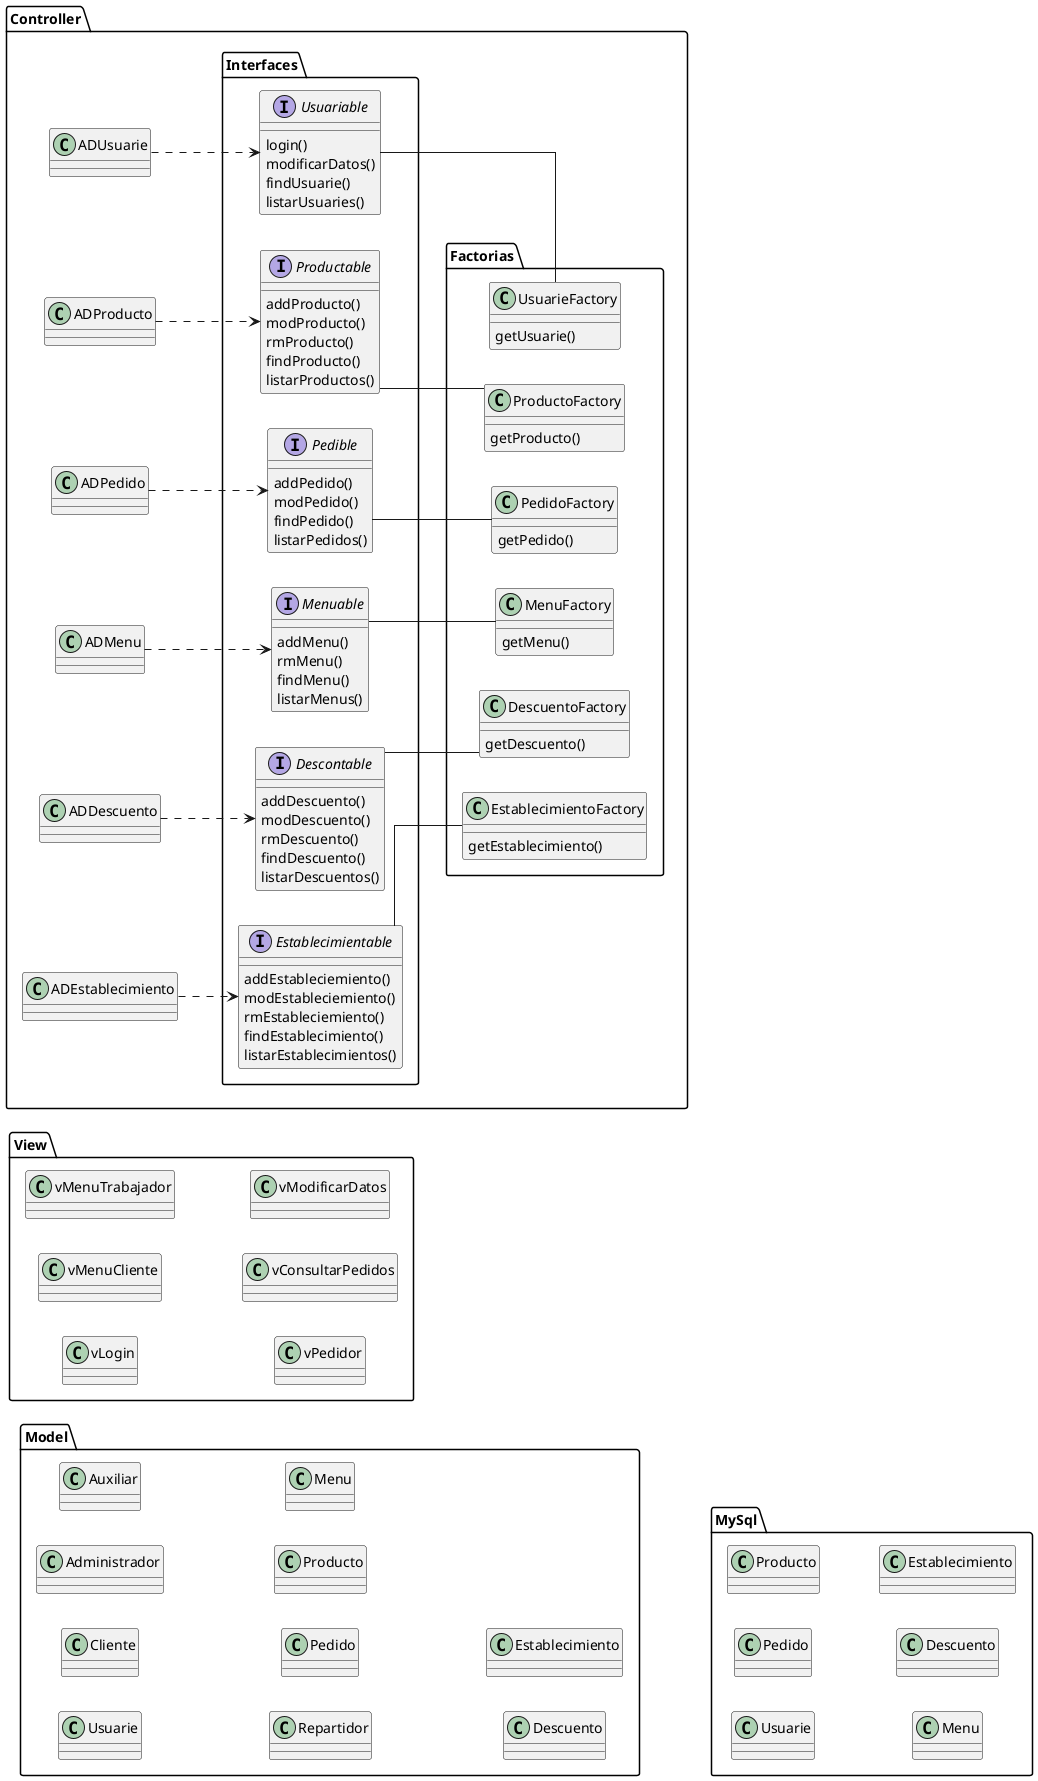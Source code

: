 @startuml

left to right direction

skinparam linetype ortho

package "Model" {
	class Usuarie {
	}
	class Cliente {
	}
	class Administrador {
	}
	class Auxiliar {
	}
	class Repartidor {
	}
	class Pedido {
	}
	class Producto {
	}
	class Menu {
	}
	class Descuento {
	}
	class Establecimiento {
	}
}

package "View" {
	class vLogin
	class vMenuCliente
	class vMenuTrabajador
	class vPedidor
	class vConsultarPedidos
	class vModificarDatos
}

package "Controller" {
	class ADUsuarie {
	}
	class ADProducto {
	}
	class ADPedido {
	}
	class ADMenu{
	}
	class ADDescuento {
	}
	class ADEstablecimiento {
	}
	package "Interfaces" {
		interface Usuariable {
			login()
			modificarDatos()
			findUsuarie()
			listarUsuaries()
		}
		interface Descontable {
			addDescuento()
			modDescuento()
			rmDescuento()
			findDescuento()
			listarDescuentos()
		}
		interface Pedible {
			addPedido()
			modPedido()
			findPedido()
			listarPedidos()
		}
		interface Establecimientable {
			addEstableciemiento()
			modEstableciemiento()
			rmEstableciemiento()
			findEstablecimiento()
			listarEstablecimientos()
		}
		interface Menuable {
			addMenu()
			rmMenu()
			findMenu()
			listarMenus()
		}
		interface Productable {
			addProducto()
			modProducto()
			rmProducto()
			findProducto()
			listarProductos()
		}
	}

	package "Factorias" {
		class UsuarieFactory {
			getUsuarie()
		}
		class ProductoFactory {
			getProducto()
		}
		class PedidoFactory {
			getPedido()
		}
		class MenuFactory {
			getMenu()
		}
		class DescuentoFactory {
			getDescuento()
		}
		class EstablecimientoFactory {
			getEstablecimiento()
		}
	}
}

package "MySql" {
		class Usuarie {
		}
		class Pedido {
		}
		class Producto {
		}
		class Menu {
		}
		class Descuento {
		}
		class Establecimiento {
		}
}

ADUsuarie ..> Usuariable
ADProducto ..> Productable
ADPedido ..> Pedible
ADMenu ..> Menuable
ADDescuento ..> Descontable
ADEstablecimiento ..> Establecimientable

Usuariable -- UsuarieFactory
Productable -- ProductoFactory
Pedible -- PedidoFactory
Menuable -- MenuFactory
Descontable -- DescuentoFactory
Establecimientable -- EstablecimientoFactory

@enduml

